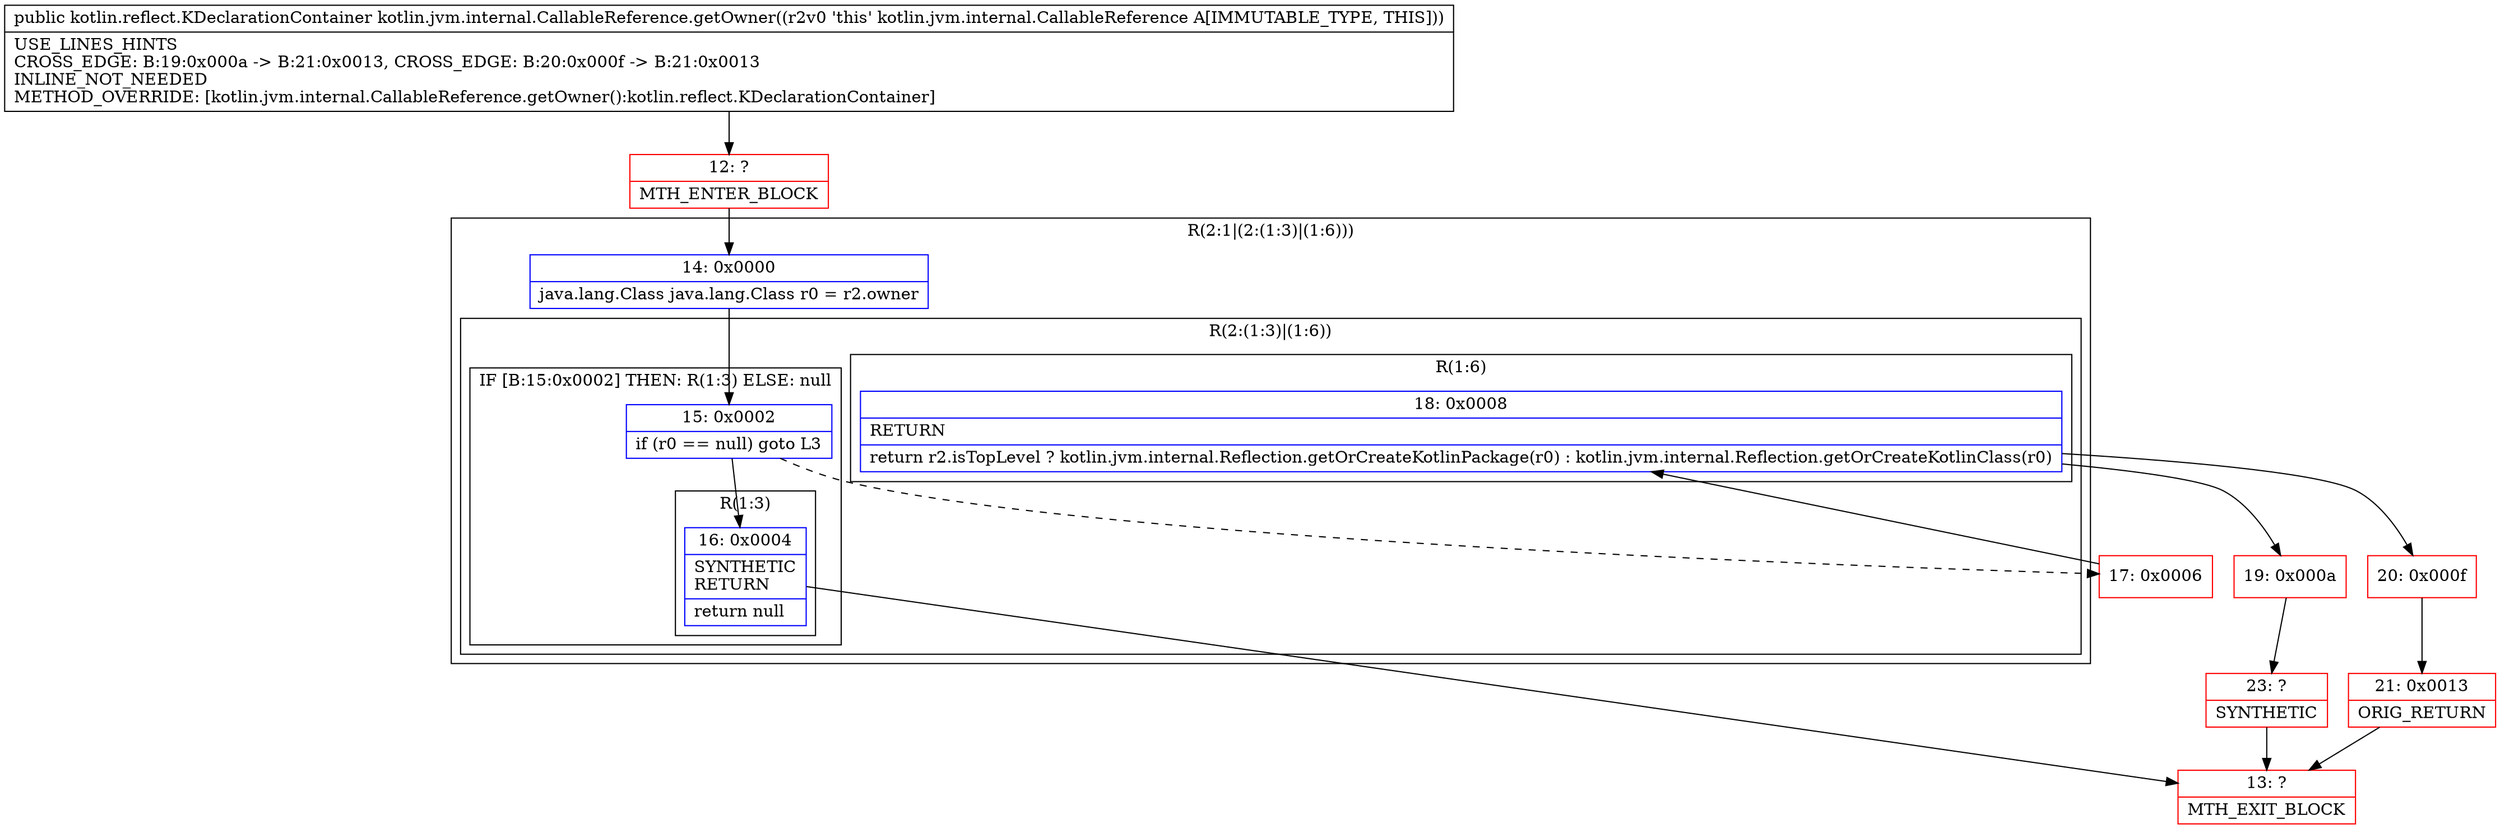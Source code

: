digraph "CFG forkotlin.jvm.internal.CallableReference.getOwner()Lkotlin\/reflect\/KDeclarationContainer;" {
subgraph cluster_Region_1124787527 {
label = "R(2:1|(2:(1:3)|(1:6)))";
node [shape=record,color=blue];
Node_14 [shape=record,label="{14\:\ 0x0000|java.lang.Class java.lang.Class r0 = r2.owner\l}"];
subgraph cluster_Region_1897654310 {
label = "R(2:(1:3)|(1:6))";
node [shape=record,color=blue];
subgraph cluster_IfRegion_212803998 {
label = "IF [B:15:0x0002] THEN: R(1:3) ELSE: null";
node [shape=record,color=blue];
Node_15 [shape=record,label="{15\:\ 0x0002|if (r0 == null) goto L3\l}"];
subgraph cluster_Region_1564578197 {
label = "R(1:3)";
node [shape=record,color=blue];
Node_16 [shape=record,label="{16\:\ 0x0004|SYNTHETIC\lRETURN\l|return null\l}"];
}
}
subgraph cluster_Region_1074776287 {
label = "R(1:6)";
node [shape=record,color=blue];
Node_18 [shape=record,label="{18\:\ 0x0008|RETURN\l|return r2.isTopLevel ? kotlin.jvm.internal.Reflection.getOrCreateKotlinPackage(r0) : kotlin.jvm.internal.Reflection.getOrCreateKotlinClass(r0)\l}"];
}
}
}
Node_12 [shape=record,color=red,label="{12\:\ ?|MTH_ENTER_BLOCK\l}"];
Node_13 [shape=record,color=red,label="{13\:\ ?|MTH_EXIT_BLOCK\l}"];
Node_17 [shape=record,color=red,label="{17\:\ 0x0006}"];
Node_19 [shape=record,color=red,label="{19\:\ 0x000a}"];
Node_23 [shape=record,color=red,label="{23\:\ ?|SYNTHETIC\l}"];
Node_20 [shape=record,color=red,label="{20\:\ 0x000f}"];
Node_21 [shape=record,color=red,label="{21\:\ 0x0013|ORIG_RETURN\l}"];
MethodNode[shape=record,label="{public kotlin.reflect.KDeclarationContainer kotlin.jvm.internal.CallableReference.getOwner((r2v0 'this' kotlin.jvm.internal.CallableReference A[IMMUTABLE_TYPE, THIS]))  | USE_LINES_HINTS\lCROSS_EDGE: B:19:0x000a \-\> B:21:0x0013, CROSS_EDGE: B:20:0x000f \-\> B:21:0x0013\lINLINE_NOT_NEEDED\lMETHOD_OVERRIDE: [kotlin.jvm.internal.CallableReference.getOwner():kotlin.reflect.KDeclarationContainer]\l}"];
MethodNode -> Node_12;Node_14 -> Node_15;
Node_15 -> Node_16;
Node_15 -> Node_17[style=dashed];
Node_16 -> Node_13;
Node_18 -> Node_19;
Node_18 -> Node_20;
Node_12 -> Node_14;
Node_17 -> Node_18;
Node_19 -> Node_23;
Node_23 -> Node_13;
Node_20 -> Node_21;
Node_21 -> Node_13;
}

